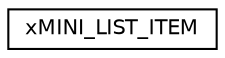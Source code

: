 digraph "Graphical Class Hierarchy"
{
  edge [fontname="Helvetica",fontsize="10",labelfontname="Helvetica",labelfontsize="10"];
  node [fontname="Helvetica",fontsize="10",shape=record];
  rankdir="LR";
  Node1 [label="xMINI_LIST_ITEM",height=0.2,width=0.4,color="black", fillcolor="white", style="filled",URL="$da/d58/structxMINI__LIST__ITEM.html"];
}
